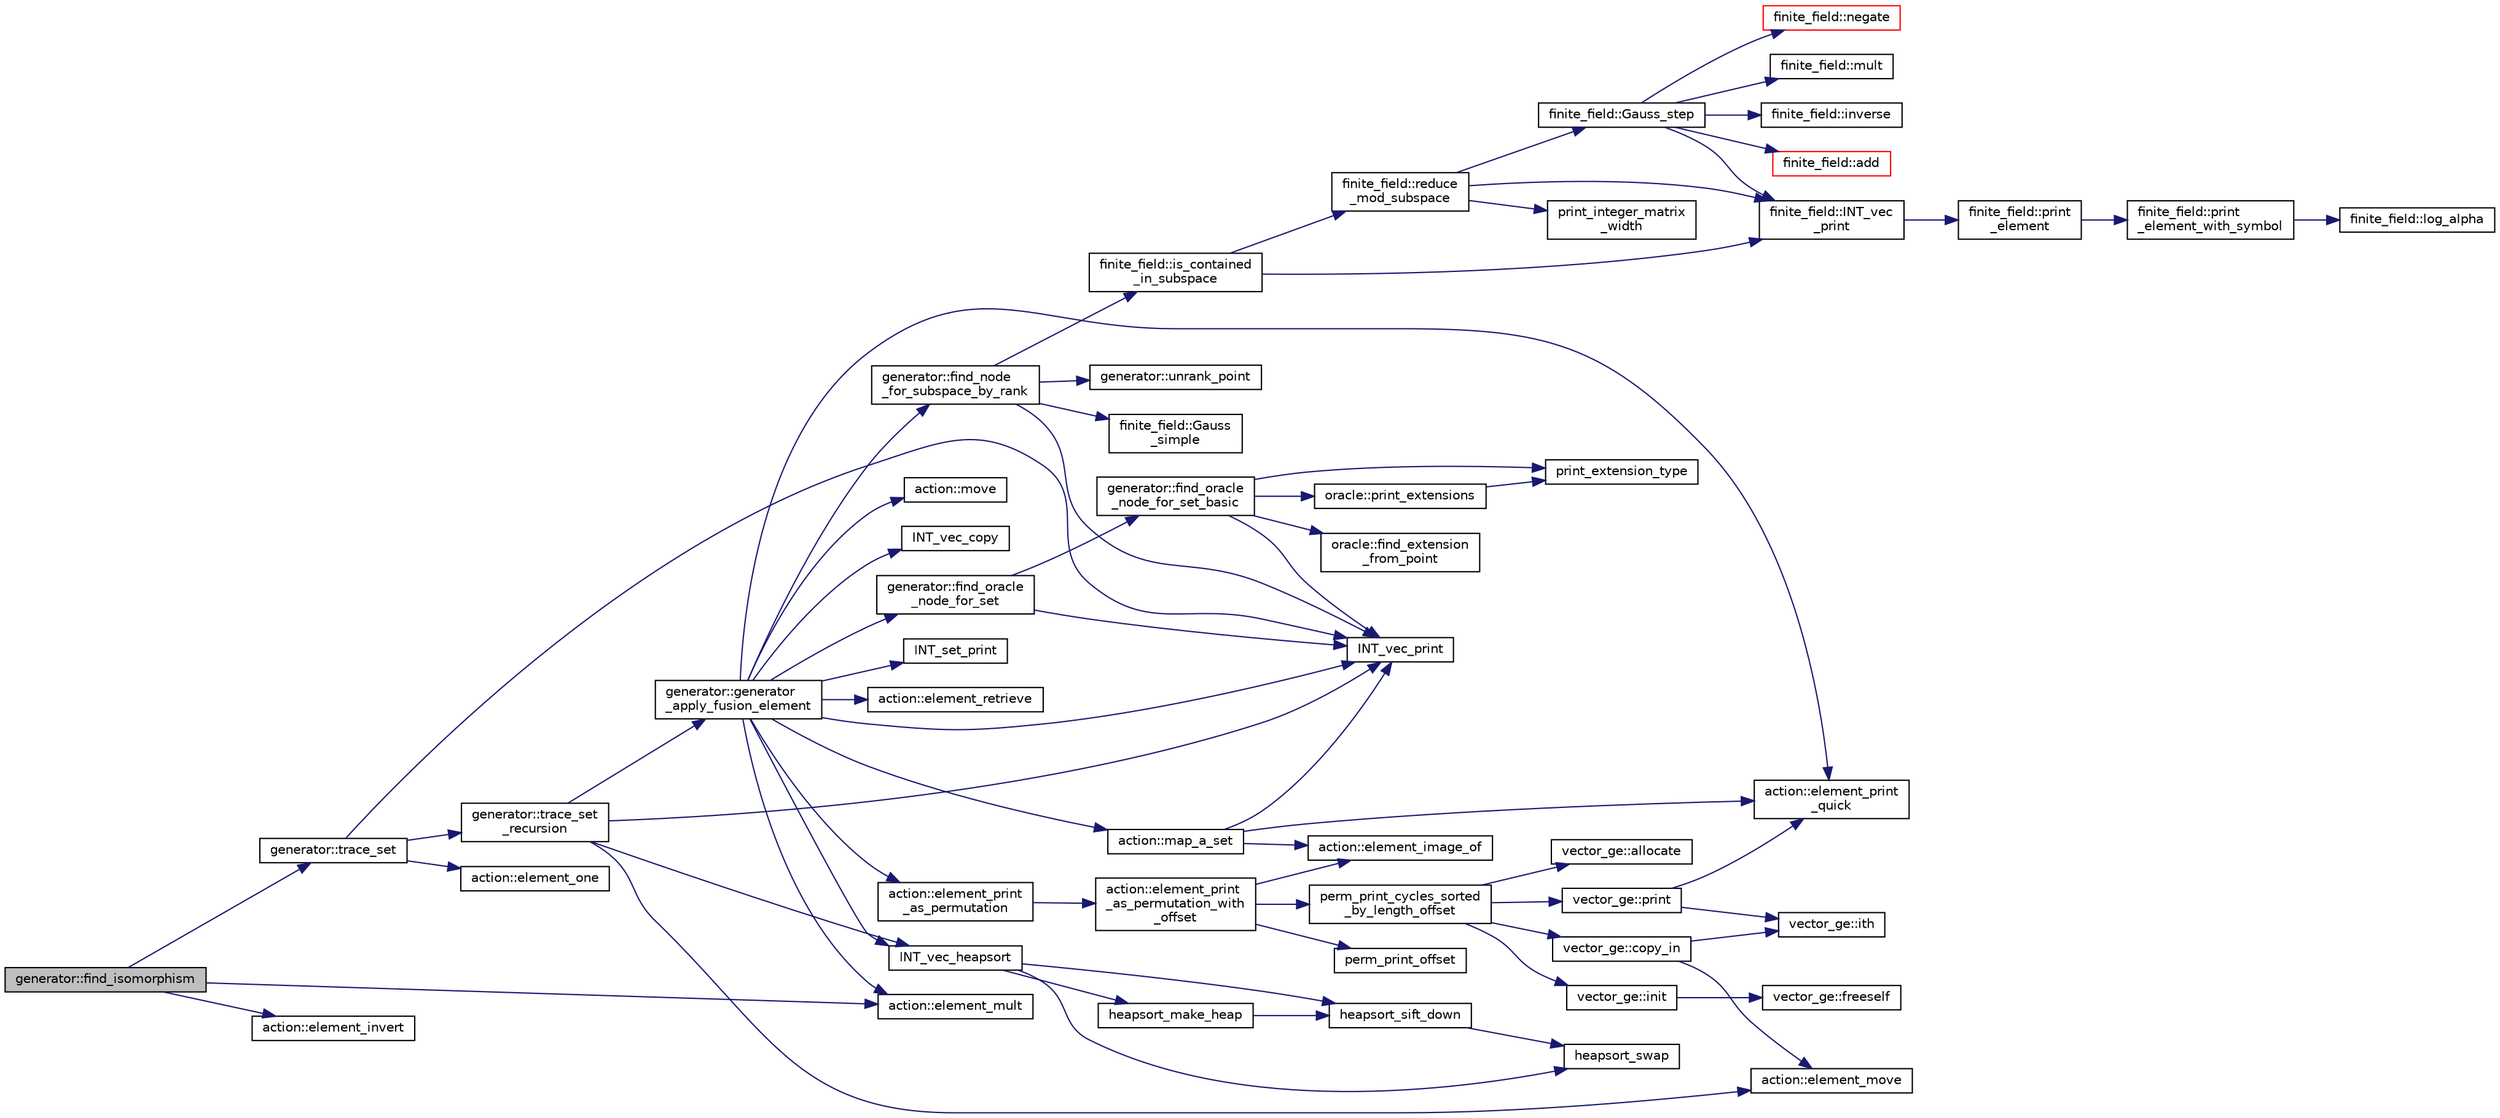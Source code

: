 digraph "generator::find_isomorphism"
{
  edge [fontname="Helvetica",fontsize="10",labelfontname="Helvetica",labelfontsize="10"];
  node [fontname="Helvetica",fontsize="10",shape=record];
  rankdir="LR";
  Node7884 [label="generator::find_isomorphism",height=0.2,width=0.4,color="black", fillcolor="grey75", style="filled", fontcolor="black"];
  Node7884 -> Node7885 [color="midnightblue",fontsize="10",style="solid",fontname="Helvetica"];
  Node7885 [label="generator::trace_set",height=0.2,width=0.4,color="black", fillcolor="white", style="filled",URL="$d7/d73/classgenerator.html#ae34b55cbb999d9b2aa9dacc8748de0b2"];
  Node7885 -> Node7886 [color="midnightblue",fontsize="10",style="solid",fontname="Helvetica"];
  Node7886 [label="INT_vec_print",height=0.2,width=0.4,color="black", fillcolor="white", style="filled",URL="$df/dbf/sajeeb_8_c.html#a79a5901af0b47dd0d694109543c027fe"];
  Node7885 -> Node7887 [color="midnightblue",fontsize="10",style="solid",fontname="Helvetica"];
  Node7887 [label="action::element_one",height=0.2,width=0.4,color="black", fillcolor="white", style="filled",URL="$d2/d86/classaction.html#a780a105daf04d6d1fe7e2f63b3c88e3b"];
  Node7885 -> Node7888 [color="midnightblue",fontsize="10",style="solid",fontname="Helvetica"];
  Node7888 [label="generator::trace_set\l_recursion",height=0.2,width=0.4,color="black", fillcolor="white", style="filled",URL="$d7/d73/classgenerator.html#aede118133e199ff6a1a381c7da8366b4"];
  Node7888 -> Node7886 [color="midnightblue",fontsize="10",style="solid",fontname="Helvetica"];
  Node7888 -> Node7889 [color="midnightblue",fontsize="10",style="solid",fontname="Helvetica"];
  Node7889 [label="INT_vec_heapsort",height=0.2,width=0.4,color="black", fillcolor="white", style="filled",URL="$d5/de2/foundations_2data__structures_2data__structures_8h.html#a3590ad9987f801fbfc94634300182f39"];
  Node7889 -> Node7890 [color="midnightblue",fontsize="10",style="solid",fontname="Helvetica"];
  Node7890 [label="heapsort_make_heap",height=0.2,width=0.4,color="black", fillcolor="white", style="filled",URL="$d4/dd7/sorting_8_c.html#a42f24453d7d77eeb1338ebd1a13cfdbb"];
  Node7890 -> Node7891 [color="midnightblue",fontsize="10",style="solid",fontname="Helvetica"];
  Node7891 [label="heapsort_sift_down",height=0.2,width=0.4,color="black", fillcolor="white", style="filled",URL="$d4/dd7/sorting_8_c.html#a65cbb1a6a3f01f511673705437ddc18b"];
  Node7891 -> Node7892 [color="midnightblue",fontsize="10",style="solid",fontname="Helvetica"];
  Node7892 [label="heapsort_swap",height=0.2,width=0.4,color="black", fillcolor="white", style="filled",URL="$d4/dd7/sorting_8_c.html#a8f048362e6065297b19b6975bcbbfcc6"];
  Node7889 -> Node7892 [color="midnightblue",fontsize="10",style="solid",fontname="Helvetica"];
  Node7889 -> Node7891 [color="midnightblue",fontsize="10",style="solid",fontname="Helvetica"];
  Node7888 -> Node7893 [color="midnightblue",fontsize="10",style="solid",fontname="Helvetica"];
  Node7893 [label="generator::generator\l_apply_fusion_element",height=0.2,width=0.4,color="black", fillcolor="white", style="filled",URL="$d7/d73/classgenerator.html#a5e555672da45c6fbc2c5b2d2aa9bb537"];
  Node7893 -> Node7894 [color="midnightblue",fontsize="10",style="solid",fontname="Helvetica"];
  Node7894 [label="INT_set_print",height=0.2,width=0.4,color="black", fillcolor="white", style="filled",URL="$df/dbf/sajeeb_8_c.html#a97614645ec11df30e0e896367f91ffd9"];
  Node7893 -> Node7895 [color="midnightblue",fontsize="10",style="solid",fontname="Helvetica"];
  Node7895 [label="action::element_retrieve",height=0.2,width=0.4,color="black", fillcolor="white", style="filled",URL="$d2/d86/classaction.html#ad28f6f8810ffbad64c1490f78e51e2b1"];
  Node7893 -> Node7896 [color="midnightblue",fontsize="10",style="solid",fontname="Helvetica"];
  Node7896 [label="action::element_print\l_quick",height=0.2,width=0.4,color="black", fillcolor="white", style="filled",URL="$d2/d86/classaction.html#a4844680cf6750396f76494a28655265b"];
  Node7893 -> Node7897 [color="midnightblue",fontsize="10",style="solid",fontname="Helvetica"];
  Node7897 [label="action::element_print\l_as_permutation",height=0.2,width=0.4,color="black", fillcolor="white", style="filled",URL="$d2/d86/classaction.html#a2975618a8203187b688a67c947150bb8"];
  Node7897 -> Node7898 [color="midnightblue",fontsize="10",style="solid",fontname="Helvetica"];
  Node7898 [label="action::element_print\l_as_permutation_with\l_offset",height=0.2,width=0.4,color="black", fillcolor="white", style="filled",URL="$d2/d86/classaction.html#addd61d869434abaad431124a6d858396"];
  Node7898 -> Node7899 [color="midnightblue",fontsize="10",style="solid",fontname="Helvetica"];
  Node7899 [label="action::element_image_of",height=0.2,width=0.4,color="black", fillcolor="white", style="filled",URL="$d2/d86/classaction.html#ae09559d4537a048fc860f8a74a31393d"];
  Node7898 -> Node7900 [color="midnightblue",fontsize="10",style="solid",fontname="Helvetica"];
  Node7900 [label="perm_print_offset",height=0.2,width=0.4,color="black", fillcolor="white", style="filled",URL="$d2/d7c/combinatorics_8_c.html#ab87deef2ba9e4d2ce386a19eeaffecf3"];
  Node7898 -> Node7901 [color="midnightblue",fontsize="10",style="solid",fontname="Helvetica"];
  Node7901 [label="perm_print_cycles_sorted\l_by_length_offset",height=0.2,width=0.4,color="black", fillcolor="white", style="filled",URL="$d5/d90/action__global_8_c.html#a9d1f2e34879c04dbc45d08984a8066e3"];
  Node7901 -> Node7902 [color="midnightblue",fontsize="10",style="solid",fontname="Helvetica"];
  Node7902 [label="vector_ge::init",height=0.2,width=0.4,color="black", fillcolor="white", style="filled",URL="$d4/d6e/classvector__ge.html#afe1d6befd1f1501e6be34afbaa9d30a8"];
  Node7902 -> Node7903 [color="midnightblue",fontsize="10",style="solid",fontname="Helvetica"];
  Node7903 [label="vector_ge::freeself",height=0.2,width=0.4,color="black", fillcolor="white", style="filled",URL="$d4/d6e/classvector__ge.html#aa002e4b715cc73a9b8b367d29700b452"];
  Node7901 -> Node7904 [color="midnightblue",fontsize="10",style="solid",fontname="Helvetica"];
  Node7904 [label="vector_ge::allocate",height=0.2,width=0.4,color="black", fillcolor="white", style="filled",URL="$d4/d6e/classvector__ge.html#a35b062a9201b30f0a87bf87702d243ae"];
  Node7901 -> Node7905 [color="midnightblue",fontsize="10",style="solid",fontname="Helvetica"];
  Node7905 [label="vector_ge::copy_in",height=0.2,width=0.4,color="black", fillcolor="white", style="filled",URL="$d4/d6e/classvector__ge.html#ad02ebf2d4e8bbf095685aea921999145"];
  Node7905 -> Node7906 [color="midnightblue",fontsize="10",style="solid",fontname="Helvetica"];
  Node7906 [label="vector_ge::ith",height=0.2,width=0.4,color="black", fillcolor="white", style="filled",URL="$d4/d6e/classvector__ge.html#a1ff002e8b746a9beb119d57dcd4a15ff"];
  Node7905 -> Node7907 [color="midnightblue",fontsize="10",style="solid",fontname="Helvetica"];
  Node7907 [label="action::element_move",height=0.2,width=0.4,color="black", fillcolor="white", style="filled",URL="$d2/d86/classaction.html#a550947491bbb534d3d7951f50198a874"];
  Node7901 -> Node7908 [color="midnightblue",fontsize="10",style="solid",fontname="Helvetica"];
  Node7908 [label="vector_ge::print",height=0.2,width=0.4,color="black", fillcolor="white", style="filled",URL="$d4/d6e/classvector__ge.html#a0d260cce035c20b32d7989c50670aa8a"];
  Node7908 -> Node7896 [color="midnightblue",fontsize="10",style="solid",fontname="Helvetica"];
  Node7908 -> Node7906 [color="midnightblue",fontsize="10",style="solid",fontname="Helvetica"];
  Node7893 -> Node7886 [color="midnightblue",fontsize="10",style="solid",fontname="Helvetica"];
  Node7893 -> Node7909 [color="midnightblue",fontsize="10",style="solid",fontname="Helvetica"];
  Node7909 [label="action::map_a_set",height=0.2,width=0.4,color="black", fillcolor="white", style="filled",URL="$d2/d86/classaction.html#a600e542e5aeca2a46f18110e027947e0"];
  Node7909 -> Node7896 [color="midnightblue",fontsize="10",style="solid",fontname="Helvetica"];
  Node7909 -> Node7886 [color="midnightblue",fontsize="10",style="solid",fontname="Helvetica"];
  Node7909 -> Node7899 [color="midnightblue",fontsize="10",style="solid",fontname="Helvetica"];
  Node7893 -> Node7910 [color="midnightblue",fontsize="10",style="solid",fontname="Helvetica"];
  Node7910 [label="action::element_mult",height=0.2,width=0.4,color="black", fillcolor="white", style="filled",URL="$d2/d86/classaction.html#ae9e36b2cae1f0f7bd7144097fa9a34b3"];
  Node7893 -> Node7911 [color="midnightblue",fontsize="10",style="solid",fontname="Helvetica"];
  Node7911 [label="action::move",height=0.2,width=0.4,color="black", fillcolor="white", style="filled",URL="$d2/d86/classaction.html#ab857fef69d8687a7926a9e4a00dd77ee"];
  Node7893 -> Node7912 [color="midnightblue",fontsize="10",style="solid",fontname="Helvetica"];
  Node7912 [label="generator::find_node\l_for_subspace_by_rank",height=0.2,width=0.4,color="black", fillcolor="white", style="filled",URL="$d7/d73/classgenerator.html#ad118a5102c2f16c7bed14ee432fe70b2"];
  Node7912 -> Node7886 [color="midnightblue",fontsize="10",style="solid",fontname="Helvetica"];
  Node7912 -> Node7913 [color="midnightblue",fontsize="10",style="solid",fontname="Helvetica"];
  Node7913 [label="generator::unrank_point",height=0.2,width=0.4,color="black", fillcolor="white", style="filled",URL="$d7/d73/classgenerator.html#ad8842983b197430759b0588712c26693"];
  Node7912 -> Node7914 [color="midnightblue",fontsize="10",style="solid",fontname="Helvetica"];
  Node7914 [label="finite_field::Gauss\l_simple",height=0.2,width=0.4,color="black", fillcolor="white", style="filled",URL="$df/d5a/classfinite__field.html#aba4950590e24a1ce323f292cf47b3307"];
  Node7912 -> Node7915 [color="midnightblue",fontsize="10",style="solid",fontname="Helvetica"];
  Node7915 [label="finite_field::is_contained\l_in_subspace",height=0.2,width=0.4,color="black", fillcolor="white", style="filled",URL="$df/d5a/classfinite__field.html#a21d04fc4ddc2f03fb3401656f14abb72"];
  Node7915 -> Node7916 [color="midnightblue",fontsize="10",style="solid",fontname="Helvetica"];
  Node7916 [label="finite_field::INT_vec\l_print",height=0.2,width=0.4,color="black", fillcolor="white", style="filled",URL="$df/d5a/classfinite__field.html#a9c33a61dedc197e37b014b6f8dc07f06"];
  Node7916 -> Node7917 [color="midnightblue",fontsize="10",style="solid",fontname="Helvetica"];
  Node7917 [label="finite_field::print\l_element",height=0.2,width=0.4,color="black", fillcolor="white", style="filled",URL="$df/d5a/classfinite__field.html#ab7d1f59c043d7696b8b47c92d0fedad5"];
  Node7917 -> Node7918 [color="midnightblue",fontsize="10",style="solid",fontname="Helvetica"];
  Node7918 [label="finite_field::print\l_element_with_symbol",height=0.2,width=0.4,color="black", fillcolor="white", style="filled",URL="$df/d5a/classfinite__field.html#aa0180c961aa4a0a8934cb4dc82e38a4d"];
  Node7918 -> Node7919 [color="midnightblue",fontsize="10",style="solid",fontname="Helvetica"];
  Node7919 [label="finite_field::log_alpha",height=0.2,width=0.4,color="black", fillcolor="white", style="filled",URL="$df/d5a/classfinite__field.html#a446a83ae0d281ddf44215626f0097305"];
  Node7915 -> Node7920 [color="midnightblue",fontsize="10",style="solid",fontname="Helvetica"];
  Node7920 [label="finite_field::reduce\l_mod_subspace",height=0.2,width=0.4,color="black", fillcolor="white", style="filled",URL="$df/d5a/classfinite__field.html#a58c58854e54819ab1f3b1df2a12423ad"];
  Node7920 -> Node7916 [color="midnightblue",fontsize="10",style="solid",fontname="Helvetica"];
  Node7920 -> Node7921 [color="midnightblue",fontsize="10",style="solid",fontname="Helvetica"];
  Node7921 [label="print_integer_matrix\l_width",height=0.2,width=0.4,color="black", fillcolor="white", style="filled",URL="$d5/db4/io__and__os_8h.html#aa78f3e73fc2179251bd15adbcc31573f"];
  Node7920 -> Node7922 [color="midnightblue",fontsize="10",style="solid",fontname="Helvetica"];
  Node7922 [label="finite_field::Gauss_step",height=0.2,width=0.4,color="black", fillcolor="white", style="filled",URL="$df/d5a/classfinite__field.html#a888228cd0bdf000bd4d44cf4d1ad62ce"];
  Node7922 -> Node7916 [color="midnightblue",fontsize="10",style="solid",fontname="Helvetica"];
  Node7922 -> Node7923 [color="midnightblue",fontsize="10",style="solid",fontname="Helvetica"];
  Node7923 [label="finite_field::negate",height=0.2,width=0.4,color="red", fillcolor="white", style="filled",URL="$df/d5a/classfinite__field.html#aa9d798298f25d4a9262b5bc5f1733e31"];
  Node7922 -> Node7926 [color="midnightblue",fontsize="10",style="solid",fontname="Helvetica"];
  Node7926 [label="finite_field::mult",height=0.2,width=0.4,color="black", fillcolor="white", style="filled",URL="$df/d5a/classfinite__field.html#a24fb5917aa6d4d656fd855b7f44a13b0"];
  Node7922 -> Node7927 [color="midnightblue",fontsize="10",style="solid",fontname="Helvetica"];
  Node7927 [label="finite_field::inverse",height=0.2,width=0.4,color="black", fillcolor="white", style="filled",URL="$df/d5a/classfinite__field.html#a69f2a12c01e70b7ce2d115c5221c9cdd"];
  Node7922 -> Node7928 [color="midnightblue",fontsize="10",style="solid",fontname="Helvetica"];
  Node7928 [label="finite_field::add",height=0.2,width=0.4,color="red", fillcolor="white", style="filled",URL="$df/d5a/classfinite__field.html#a8f12328a27500f3c7be0c849ebbc9d14"];
  Node7893 -> Node7929 [color="midnightblue",fontsize="10",style="solid",fontname="Helvetica"];
  Node7929 [label="INT_vec_copy",height=0.2,width=0.4,color="black", fillcolor="white", style="filled",URL="$df/dbf/sajeeb_8_c.html#ac2d875e27e009af6ec04d17254d11075"];
  Node7893 -> Node7889 [color="midnightblue",fontsize="10",style="solid",fontname="Helvetica"];
  Node7893 -> Node7930 [color="midnightblue",fontsize="10",style="solid",fontname="Helvetica"];
  Node7930 [label="generator::find_oracle\l_node_for_set",height=0.2,width=0.4,color="black", fillcolor="white", style="filled",URL="$d7/d73/classgenerator.html#acdf58f4d0bdb6a88af63cdd5fb5d6bff"];
  Node7930 -> Node7886 [color="midnightblue",fontsize="10",style="solid",fontname="Helvetica"];
  Node7930 -> Node7931 [color="midnightblue",fontsize="10",style="solid",fontname="Helvetica"];
  Node7931 [label="generator::find_oracle\l_node_for_set_basic",height=0.2,width=0.4,color="black", fillcolor="white", style="filled",URL="$d7/d73/classgenerator.html#aef74bcab80fb84791767d56f6cc1464f"];
  Node7931 -> Node7886 [color="midnightblue",fontsize="10",style="solid",fontname="Helvetica"];
  Node7931 -> Node7932 [color="midnightblue",fontsize="10",style="solid",fontname="Helvetica"];
  Node7932 [label="oracle::find_extension\l_from_point",height=0.2,width=0.4,color="black", fillcolor="white", style="filled",URL="$d7/da7/classoracle.html#aa6091b5a2260435d706a61ddc06ad1a4"];
  Node7931 -> Node7933 [color="midnightblue",fontsize="10",style="solid",fontname="Helvetica"];
  Node7933 [label="oracle::print_extensions",height=0.2,width=0.4,color="black", fillcolor="white", style="filled",URL="$d7/da7/classoracle.html#a6ea212ee0158a6c6146d54f79ba0e9f3"];
  Node7933 -> Node7934 [color="midnightblue",fontsize="10",style="solid",fontname="Helvetica"];
  Node7934 [label="print_extension_type",height=0.2,width=0.4,color="black", fillcolor="white", style="filled",URL="$da/d10/other_8h.html#ab39242254c1c0bce13010118473d8c74"];
  Node7931 -> Node7934 [color="midnightblue",fontsize="10",style="solid",fontname="Helvetica"];
  Node7888 -> Node7907 [color="midnightblue",fontsize="10",style="solid",fontname="Helvetica"];
  Node7884 -> Node7935 [color="midnightblue",fontsize="10",style="solid",fontname="Helvetica"];
  Node7935 [label="action::element_invert",height=0.2,width=0.4,color="black", fillcolor="white", style="filled",URL="$d2/d86/classaction.html#aa4bd01e338497714586636751fcef436"];
  Node7884 -> Node7910 [color="midnightblue",fontsize="10",style="solid",fontname="Helvetica"];
}
